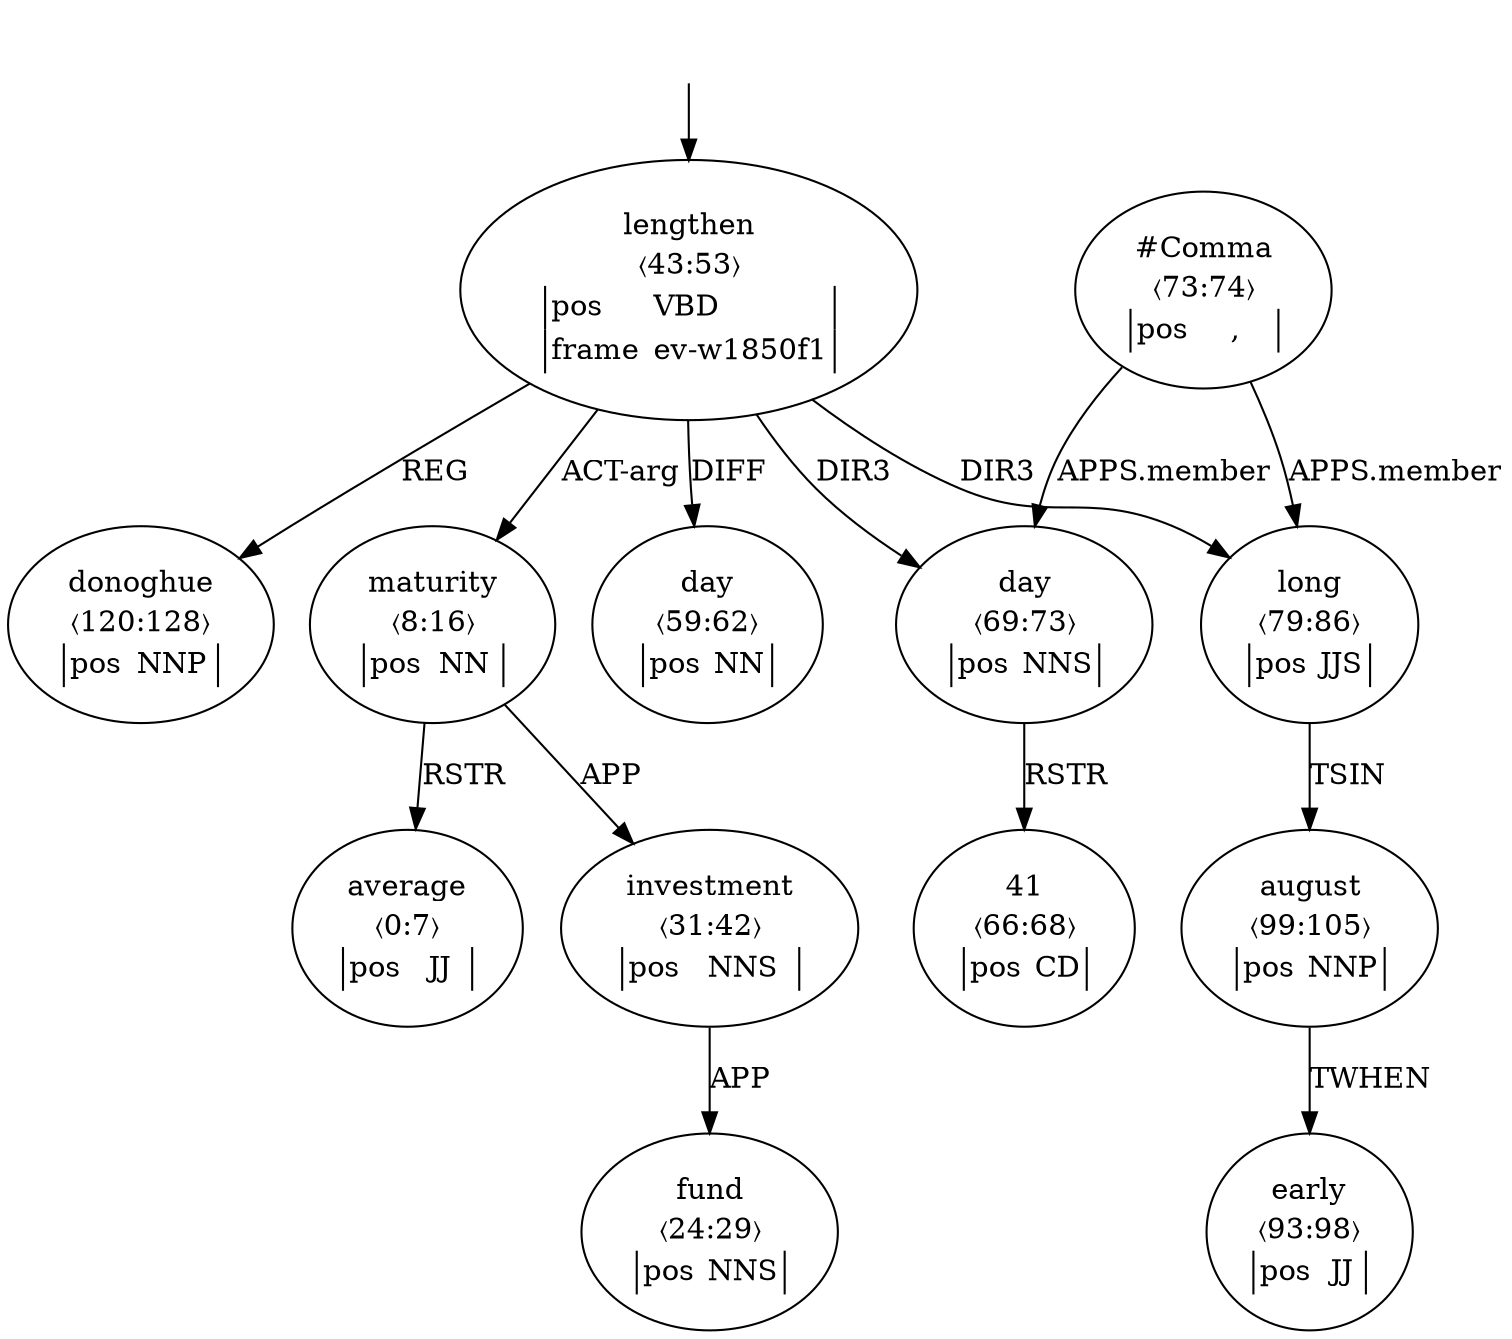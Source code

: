 digraph "20004004" {
  top [ style=invis ];
  top -> 7;
  0 [ label=<<table align="center" border="0" cellspacing="0"><tr><td colspan="2">average</td></tr><tr><td colspan="2">〈0:7〉</td></tr><tr><td sides="l" border="1" align="left">pos</td><td sides="r" border="1" align="left">JJ</td></tr></table>> ];
  1 [ label=<<table align="center" border="0" cellspacing="0"><tr><td colspan="2">maturity</td></tr><tr><td colspan="2">〈8:16〉</td></tr><tr><td sides="l" border="1" align="left">pos</td><td sides="r" border="1" align="left">NN</td></tr></table>> ];
  4 [ label=<<table align="center" border="0" cellspacing="0"><tr><td colspan="2">fund</td></tr><tr><td colspan="2">〈24:29〉</td></tr><tr><td sides="l" border="1" align="left">pos</td><td sides="r" border="1" align="left">NNS</td></tr></table>> ];
  6 [ label=<<table align="center" border="0" cellspacing="0"><tr><td colspan="2">investment</td></tr><tr><td colspan="2">〈31:42〉</td></tr><tr><td sides="l" border="1" align="left">pos</td><td sides="r" border="1" align="left">NNS</td></tr></table>> ];
  7 [ label=<<table align="center" border="0" cellspacing="0"><tr><td colspan="2">lengthen</td></tr><tr><td colspan="2">〈43:53〉</td></tr><tr><td sides="l" border="1" align="left">pos</td><td sides="r" border="1" align="left">VBD</td></tr><tr><td sides="l" border="1" align="left">frame</td><td sides="r" border="1" align="left">ev-w1850f1</td></tr></table>> ];
  10 [ label=<<table align="center" border="0" cellspacing="0"><tr><td colspan="2">day</td></tr><tr><td colspan="2">〈59:62〉</td></tr><tr><td sides="l" border="1" align="left">pos</td><td sides="r" border="1" align="left">NN</td></tr></table>> ];
  12 [ label=<<table align="center" border="0" cellspacing="0"><tr><td colspan="2">41</td></tr><tr><td colspan="2">〈66:68〉</td></tr><tr><td sides="l" border="1" align="left">pos</td><td sides="r" border="1" align="left">CD</td></tr></table>> ];
  13 [ label=<<table align="center" border="0" cellspacing="0"><tr><td colspan="2">day</td></tr><tr><td colspan="2">〈69:73〉</td></tr><tr><td sides="l" border="1" align="left">pos</td><td sides="r" border="1" align="left">NNS</td></tr></table>> ];
  14 [ label=<<table align="center" border="0" cellspacing="0"><tr><td colspan="2">#Comma</td></tr><tr><td colspan="2">〈73:74〉</td></tr><tr><td sides="l" border="1" align="left">pos</td><td sides="r" border="1" align="left">,</td></tr></table>> ];
  16 [ label=<<table align="center" border="0" cellspacing="0"><tr><td colspan="2">long</td></tr><tr><td colspan="2">〈79:86〉</td></tr><tr><td sides="l" border="1" align="left">pos</td><td sides="r" border="1" align="left">JJS</td></tr></table>> ];
  18 [ label=<<table align="center" border="0" cellspacing="0"><tr><td colspan="2">early</td></tr><tr><td colspan="2">〈93:98〉</td></tr><tr><td sides="l" border="1" align="left">pos</td><td sides="r" border="1" align="left">JJ</td></tr></table>> ];
  19 [ label=<<table align="center" border="0" cellspacing="0"><tr><td colspan="2">august</td></tr><tr><td colspan="2">〈99:105〉</td></tr><tr><td sides="l" border="1" align="left">pos</td><td sides="r" border="1" align="left">NNP</td></tr></table>> ];
  23 [ label=<<table align="center" border="0" cellspacing="0"><tr><td colspan="2">donoghue</td></tr><tr><td colspan="2">〈120:128〉</td></tr><tr><td sides="l" border="1" align="left">pos</td><td sides="r" border="1" align="left">NNP</td></tr></table>> ];
  13 -> 12 [ label="RSTR" ];
  14 -> 16 [ label="APPS.member" ];
  19 -> 18 [ label="TWHEN" ];
  7 -> 1 [ label="ACT-arg" ];
  14 -> 13 [ label="APPS.member" ];
  7 -> 10 [ label="DIFF" ];
  7 -> 13 [ label="DIR3" ];
  7 -> 16 [ label="DIR3" ];
  1 -> 6 [ label="APP" ];
  6 -> 4 [ label="APP" ];
  1 -> 0 [ label="RSTR" ];
  7 -> 23 [ label="REG" ];
  16 -> 19 [ label="TSIN" ];
}

